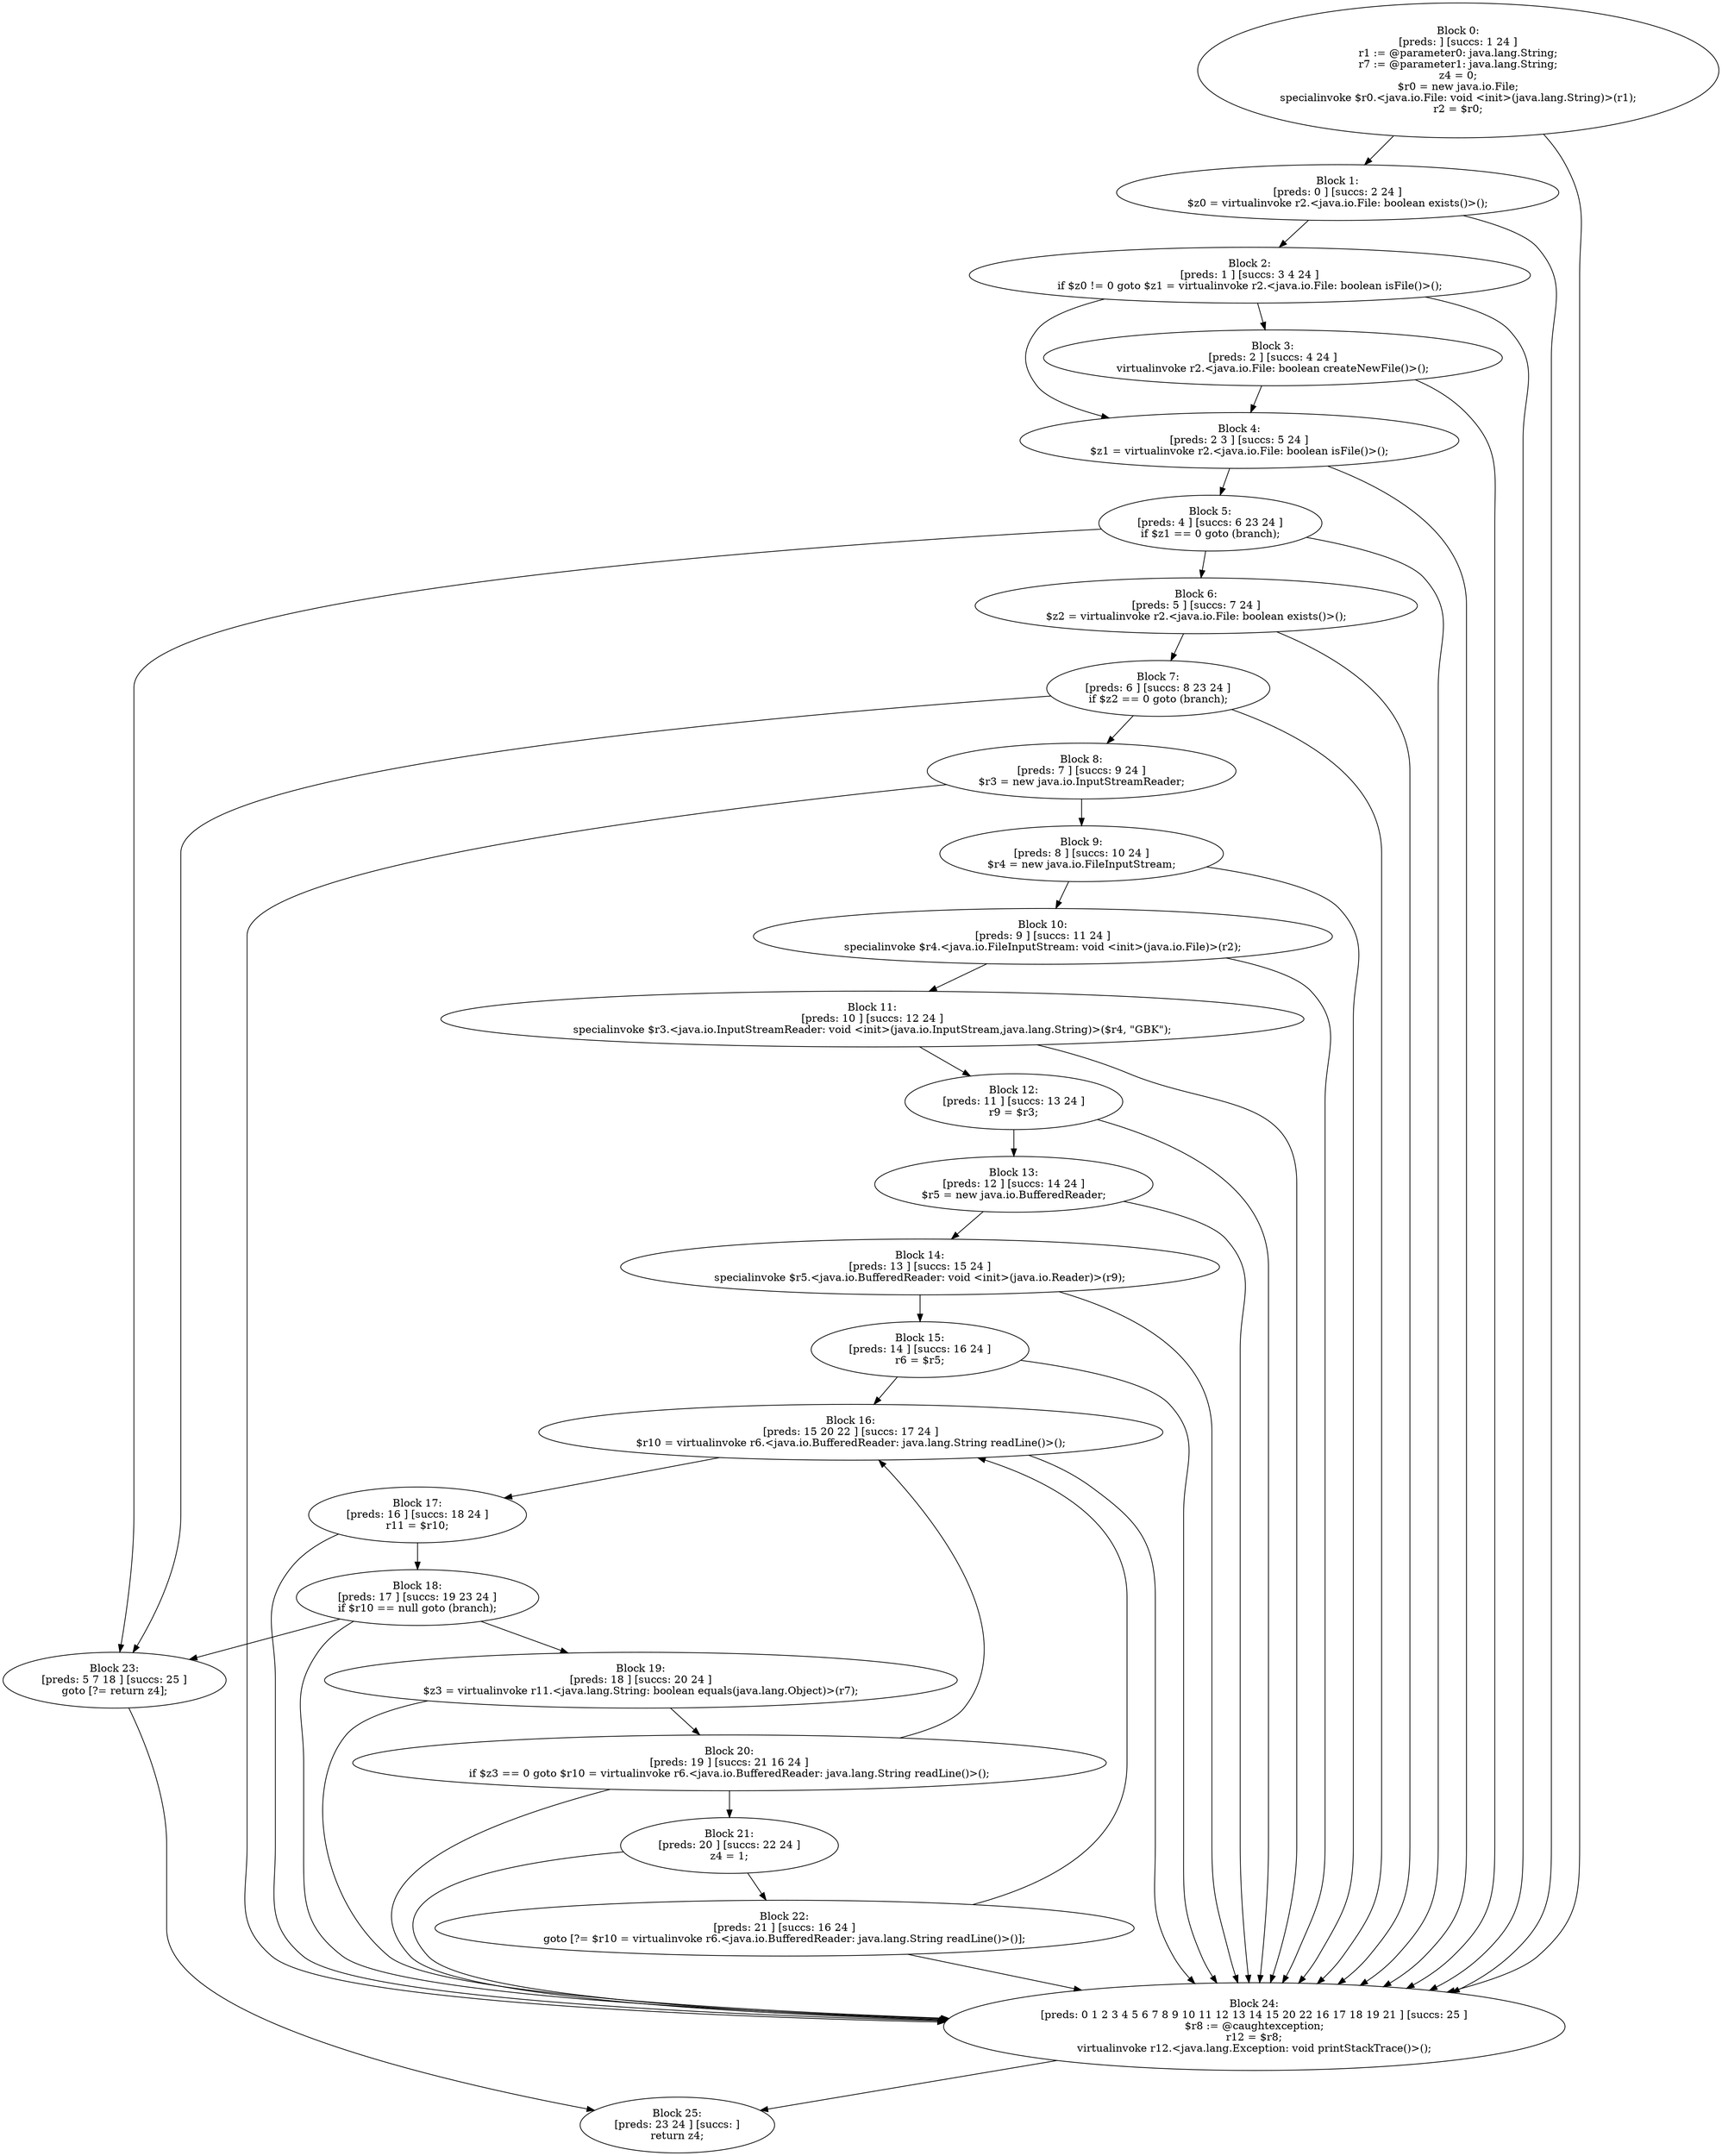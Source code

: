digraph "unitGraph" {
    "Block 0:
[preds: ] [succs: 1 24 ]
r1 := @parameter0: java.lang.String;
r7 := @parameter1: java.lang.String;
z4 = 0;
$r0 = new java.io.File;
specialinvoke $r0.<java.io.File: void <init>(java.lang.String)>(r1);
r2 = $r0;
"
    "Block 1:
[preds: 0 ] [succs: 2 24 ]
$z0 = virtualinvoke r2.<java.io.File: boolean exists()>();
"
    "Block 2:
[preds: 1 ] [succs: 3 4 24 ]
if $z0 != 0 goto $z1 = virtualinvoke r2.<java.io.File: boolean isFile()>();
"
    "Block 3:
[preds: 2 ] [succs: 4 24 ]
virtualinvoke r2.<java.io.File: boolean createNewFile()>();
"
    "Block 4:
[preds: 2 3 ] [succs: 5 24 ]
$z1 = virtualinvoke r2.<java.io.File: boolean isFile()>();
"
    "Block 5:
[preds: 4 ] [succs: 6 23 24 ]
if $z1 == 0 goto (branch);
"
    "Block 6:
[preds: 5 ] [succs: 7 24 ]
$z2 = virtualinvoke r2.<java.io.File: boolean exists()>();
"
    "Block 7:
[preds: 6 ] [succs: 8 23 24 ]
if $z2 == 0 goto (branch);
"
    "Block 8:
[preds: 7 ] [succs: 9 24 ]
$r3 = new java.io.InputStreamReader;
"
    "Block 9:
[preds: 8 ] [succs: 10 24 ]
$r4 = new java.io.FileInputStream;
"
    "Block 10:
[preds: 9 ] [succs: 11 24 ]
specialinvoke $r4.<java.io.FileInputStream: void <init>(java.io.File)>(r2);
"
    "Block 11:
[preds: 10 ] [succs: 12 24 ]
specialinvoke $r3.<java.io.InputStreamReader: void <init>(java.io.InputStream,java.lang.String)>($r4, \"GBK\");
"
    "Block 12:
[preds: 11 ] [succs: 13 24 ]
r9 = $r3;
"
    "Block 13:
[preds: 12 ] [succs: 14 24 ]
$r5 = new java.io.BufferedReader;
"
    "Block 14:
[preds: 13 ] [succs: 15 24 ]
specialinvoke $r5.<java.io.BufferedReader: void <init>(java.io.Reader)>(r9);
"
    "Block 15:
[preds: 14 ] [succs: 16 24 ]
r6 = $r5;
"
    "Block 16:
[preds: 15 20 22 ] [succs: 17 24 ]
$r10 = virtualinvoke r6.<java.io.BufferedReader: java.lang.String readLine()>();
"
    "Block 17:
[preds: 16 ] [succs: 18 24 ]
r11 = $r10;
"
    "Block 18:
[preds: 17 ] [succs: 19 23 24 ]
if $r10 == null goto (branch);
"
    "Block 19:
[preds: 18 ] [succs: 20 24 ]
$z3 = virtualinvoke r11.<java.lang.String: boolean equals(java.lang.Object)>(r7);
"
    "Block 20:
[preds: 19 ] [succs: 21 16 24 ]
if $z3 == 0 goto $r10 = virtualinvoke r6.<java.io.BufferedReader: java.lang.String readLine()>();
"
    "Block 21:
[preds: 20 ] [succs: 22 24 ]
z4 = 1;
"
    "Block 22:
[preds: 21 ] [succs: 16 24 ]
goto [?= $r10 = virtualinvoke r6.<java.io.BufferedReader: java.lang.String readLine()>()];
"
    "Block 23:
[preds: 5 7 18 ] [succs: 25 ]
goto [?= return z4];
"
    "Block 24:
[preds: 0 1 2 3 4 5 6 7 8 9 10 11 12 13 14 15 20 22 16 17 18 19 21 ] [succs: 25 ]
$r8 := @caughtexception;
r12 = $r8;
virtualinvoke r12.<java.lang.Exception: void printStackTrace()>();
"
    "Block 25:
[preds: 23 24 ] [succs: ]
return z4;
"
    "Block 0:
[preds: ] [succs: 1 24 ]
r1 := @parameter0: java.lang.String;
r7 := @parameter1: java.lang.String;
z4 = 0;
$r0 = new java.io.File;
specialinvoke $r0.<java.io.File: void <init>(java.lang.String)>(r1);
r2 = $r0;
"->"Block 1:
[preds: 0 ] [succs: 2 24 ]
$z0 = virtualinvoke r2.<java.io.File: boolean exists()>();
";
    "Block 0:
[preds: ] [succs: 1 24 ]
r1 := @parameter0: java.lang.String;
r7 := @parameter1: java.lang.String;
z4 = 0;
$r0 = new java.io.File;
specialinvoke $r0.<java.io.File: void <init>(java.lang.String)>(r1);
r2 = $r0;
"->"Block 24:
[preds: 0 1 2 3 4 5 6 7 8 9 10 11 12 13 14 15 20 22 16 17 18 19 21 ] [succs: 25 ]
$r8 := @caughtexception;
r12 = $r8;
virtualinvoke r12.<java.lang.Exception: void printStackTrace()>();
";
    "Block 1:
[preds: 0 ] [succs: 2 24 ]
$z0 = virtualinvoke r2.<java.io.File: boolean exists()>();
"->"Block 2:
[preds: 1 ] [succs: 3 4 24 ]
if $z0 != 0 goto $z1 = virtualinvoke r2.<java.io.File: boolean isFile()>();
";
    "Block 1:
[preds: 0 ] [succs: 2 24 ]
$z0 = virtualinvoke r2.<java.io.File: boolean exists()>();
"->"Block 24:
[preds: 0 1 2 3 4 5 6 7 8 9 10 11 12 13 14 15 20 22 16 17 18 19 21 ] [succs: 25 ]
$r8 := @caughtexception;
r12 = $r8;
virtualinvoke r12.<java.lang.Exception: void printStackTrace()>();
";
    "Block 2:
[preds: 1 ] [succs: 3 4 24 ]
if $z0 != 0 goto $z1 = virtualinvoke r2.<java.io.File: boolean isFile()>();
"->"Block 3:
[preds: 2 ] [succs: 4 24 ]
virtualinvoke r2.<java.io.File: boolean createNewFile()>();
";
    "Block 2:
[preds: 1 ] [succs: 3 4 24 ]
if $z0 != 0 goto $z1 = virtualinvoke r2.<java.io.File: boolean isFile()>();
"->"Block 4:
[preds: 2 3 ] [succs: 5 24 ]
$z1 = virtualinvoke r2.<java.io.File: boolean isFile()>();
";
    "Block 2:
[preds: 1 ] [succs: 3 4 24 ]
if $z0 != 0 goto $z1 = virtualinvoke r2.<java.io.File: boolean isFile()>();
"->"Block 24:
[preds: 0 1 2 3 4 5 6 7 8 9 10 11 12 13 14 15 20 22 16 17 18 19 21 ] [succs: 25 ]
$r8 := @caughtexception;
r12 = $r8;
virtualinvoke r12.<java.lang.Exception: void printStackTrace()>();
";
    "Block 3:
[preds: 2 ] [succs: 4 24 ]
virtualinvoke r2.<java.io.File: boolean createNewFile()>();
"->"Block 4:
[preds: 2 3 ] [succs: 5 24 ]
$z1 = virtualinvoke r2.<java.io.File: boolean isFile()>();
";
    "Block 3:
[preds: 2 ] [succs: 4 24 ]
virtualinvoke r2.<java.io.File: boolean createNewFile()>();
"->"Block 24:
[preds: 0 1 2 3 4 5 6 7 8 9 10 11 12 13 14 15 20 22 16 17 18 19 21 ] [succs: 25 ]
$r8 := @caughtexception;
r12 = $r8;
virtualinvoke r12.<java.lang.Exception: void printStackTrace()>();
";
    "Block 4:
[preds: 2 3 ] [succs: 5 24 ]
$z1 = virtualinvoke r2.<java.io.File: boolean isFile()>();
"->"Block 5:
[preds: 4 ] [succs: 6 23 24 ]
if $z1 == 0 goto (branch);
";
    "Block 4:
[preds: 2 3 ] [succs: 5 24 ]
$z1 = virtualinvoke r2.<java.io.File: boolean isFile()>();
"->"Block 24:
[preds: 0 1 2 3 4 5 6 7 8 9 10 11 12 13 14 15 20 22 16 17 18 19 21 ] [succs: 25 ]
$r8 := @caughtexception;
r12 = $r8;
virtualinvoke r12.<java.lang.Exception: void printStackTrace()>();
";
    "Block 5:
[preds: 4 ] [succs: 6 23 24 ]
if $z1 == 0 goto (branch);
"->"Block 6:
[preds: 5 ] [succs: 7 24 ]
$z2 = virtualinvoke r2.<java.io.File: boolean exists()>();
";
    "Block 5:
[preds: 4 ] [succs: 6 23 24 ]
if $z1 == 0 goto (branch);
"->"Block 23:
[preds: 5 7 18 ] [succs: 25 ]
goto [?= return z4];
";
    "Block 5:
[preds: 4 ] [succs: 6 23 24 ]
if $z1 == 0 goto (branch);
"->"Block 24:
[preds: 0 1 2 3 4 5 6 7 8 9 10 11 12 13 14 15 20 22 16 17 18 19 21 ] [succs: 25 ]
$r8 := @caughtexception;
r12 = $r8;
virtualinvoke r12.<java.lang.Exception: void printStackTrace()>();
";
    "Block 6:
[preds: 5 ] [succs: 7 24 ]
$z2 = virtualinvoke r2.<java.io.File: boolean exists()>();
"->"Block 7:
[preds: 6 ] [succs: 8 23 24 ]
if $z2 == 0 goto (branch);
";
    "Block 6:
[preds: 5 ] [succs: 7 24 ]
$z2 = virtualinvoke r2.<java.io.File: boolean exists()>();
"->"Block 24:
[preds: 0 1 2 3 4 5 6 7 8 9 10 11 12 13 14 15 20 22 16 17 18 19 21 ] [succs: 25 ]
$r8 := @caughtexception;
r12 = $r8;
virtualinvoke r12.<java.lang.Exception: void printStackTrace()>();
";
    "Block 7:
[preds: 6 ] [succs: 8 23 24 ]
if $z2 == 0 goto (branch);
"->"Block 8:
[preds: 7 ] [succs: 9 24 ]
$r3 = new java.io.InputStreamReader;
";
    "Block 7:
[preds: 6 ] [succs: 8 23 24 ]
if $z2 == 0 goto (branch);
"->"Block 23:
[preds: 5 7 18 ] [succs: 25 ]
goto [?= return z4];
";
    "Block 7:
[preds: 6 ] [succs: 8 23 24 ]
if $z2 == 0 goto (branch);
"->"Block 24:
[preds: 0 1 2 3 4 5 6 7 8 9 10 11 12 13 14 15 20 22 16 17 18 19 21 ] [succs: 25 ]
$r8 := @caughtexception;
r12 = $r8;
virtualinvoke r12.<java.lang.Exception: void printStackTrace()>();
";
    "Block 8:
[preds: 7 ] [succs: 9 24 ]
$r3 = new java.io.InputStreamReader;
"->"Block 9:
[preds: 8 ] [succs: 10 24 ]
$r4 = new java.io.FileInputStream;
";
    "Block 8:
[preds: 7 ] [succs: 9 24 ]
$r3 = new java.io.InputStreamReader;
"->"Block 24:
[preds: 0 1 2 3 4 5 6 7 8 9 10 11 12 13 14 15 20 22 16 17 18 19 21 ] [succs: 25 ]
$r8 := @caughtexception;
r12 = $r8;
virtualinvoke r12.<java.lang.Exception: void printStackTrace()>();
";
    "Block 9:
[preds: 8 ] [succs: 10 24 ]
$r4 = new java.io.FileInputStream;
"->"Block 10:
[preds: 9 ] [succs: 11 24 ]
specialinvoke $r4.<java.io.FileInputStream: void <init>(java.io.File)>(r2);
";
    "Block 9:
[preds: 8 ] [succs: 10 24 ]
$r4 = new java.io.FileInputStream;
"->"Block 24:
[preds: 0 1 2 3 4 5 6 7 8 9 10 11 12 13 14 15 20 22 16 17 18 19 21 ] [succs: 25 ]
$r8 := @caughtexception;
r12 = $r8;
virtualinvoke r12.<java.lang.Exception: void printStackTrace()>();
";
    "Block 10:
[preds: 9 ] [succs: 11 24 ]
specialinvoke $r4.<java.io.FileInputStream: void <init>(java.io.File)>(r2);
"->"Block 11:
[preds: 10 ] [succs: 12 24 ]
specialinvoke $r3.<java.io.InputStreamReader: void <init>(java.io.InputStream,java.lang.String)>($r4, \"GBK\");
";
    "Block 10:
[preds: 9 ] [succs: 11 24 ]
specialinvoke $r4.<java.io.FileInputStream: void <init>(java.io.File)>(r2);
"->"Block 24:
[preds: 0 1 2 3 4 5 6 7 8 9 10 11 12 13 14 15 20 22 16 17 18 19 21 ] [succs: 25 ]
$r8 := @caughtexception;
r12 = $r8;
virtualinvoke r12.<java.lang.Exception: void printStackTrace()>();
";
    "Block 11:
[preds: 10 ] [succs: 12 24 ]
specialinvoke $r3.<java.io.InputStreamReader: void <init>(java.io.InputStream,java.lang.String)>($r4, \"GBK\");
"->"Block 12:
[preds: 11 ] [succs: 13 24 ]
r9 = $r3;
";
    "Block 11:
[preds: 10 ] [succs: 12 24 ]
specialinvoke $r3.<java.io.InputStreamReader: void <init>(java.io.InputStream,java.lang.String)>($r4, \"GBK\");
"->"Block 24:
[preds: 0 1 2 3 4 5 6 7 8 9 10 11 12 13 14 15 20 22 16 17 18 19 21 ] [succs: 25 ]
$r8 := @caughtexception;
r12 = $r8;
virtualinvoke r12.<java.lang.Exception: void printStackTrace()>();
";
    "Block 12:
[preds: 11 ] [succs: 13 24 ]
r9 = $r3;
"->"Block 13:
[preds: 12 ] [succs: 14 24 ]
$r5 = new java.io.BufferedReader;
";
    "Block 12:
[preds: 11 ] [succs: 13 24 ]
r9 = $r3;
"->"Block 24:
[preds: 0 1 2 3 4 5 6 7 8 9 10 11 12 13 14 15 20 22 16 17 18 19 21 ] [succs: 25 ]
$r8 := @caughtexception;
r12 = $r8;
virtualinvoke r12.<java.lang.Exception: void printStackTrace()>();
";
    "Block 13:
[preds: 12 ] [succs: 14 24 ]
$r5 = new java.io.BufferedReader;
"->"Block 14:
[preds: 13 ] [succs: 15 24 ]
specialinvoke $r5.<java.io.BufferedReader: void <init>(java.io.Reader)>(r9);
";
    "Block 13:
[preds: 12 ] [succs: 14 24 ]
$r5 = new java.io.BufferedReader;
"->"Block 24:
[preds: 0 1 2 3 4 5 6 7 8 9 10 11 12 13 14 15 20 22 16 17 18 19 21 ] [succs: 25 ]
$r8 := @caughtexception;
r12 = $r8;
virtualinvoke r12.<java.lang.Exception: void printStackTrace()>();
";
    "Block 14:
[preds: 13 ] [succs: 15 24 ]
specialinvoke $r5.<java.io.BufferedReader: void <init>(java.io.Reader)>(r9);
"->"Block 15:
[preds: 14 ] [succs: 16 24 ]
r6 = $r5;
";
    "Block 14:
[preds: 13 ] [succs: 15 24 ]
specialinvoke $r5.<java.io.BufferedReader: void <init>(java.io.Reader)>(r9);
"->"Block 24:
[preds: 0 1 2 3 4 5 6 7 8 9 10 11 12 13 14 15 20 22 16 17 18 19 21 ] [succs: 25 ]
$r8 := @caughtexception;
r12 = $r8;
virtualinvoke r12.<java.lang.Exception: void printStackTrace()>();
";
    "Block 15:
[preds: 14 ] [succs: 16 24 ]
r6 = $r5;
"->"Block 16:
[preds: 15 20 22 ] [succs: 17 24 ]
$r10 = virtualinvoke r6.<java.io.BufferedReader: java.lang.String readLine()>();
";
    "Block 15:
[preds: 14 ] [succs: 16 24 ]
r6 = $r5;
"->"Block 24:
[preds: 0 1 2 3 4 5 6 7 8 9 10 11 12 13 14 15 20 22 16 17 18 19 21 ] [succs: 25 ]
$r8 := @caughtexception;
r12 = $r8;
virtualinvoke r12.<java.lang.Exception: void printStackTrace()>();
";
    "Block 16:
[preds: 15 20 22 ] [succs: 17 24 ]
$r10 = virtualinvoke r6.<java.io.BufferedReader: java.lang.String readLine()>();
"->"Block 17:
[preds: 16 ] [succs: 18 24 ]
r11 = $r10;
";
    "Block 16:
[preds: 15 20 22 ] [succs: 17 24 ]
$r10 = virtualinvoke r6.<java.io.BufferedReader: java.lang.String readLine()>();
"->"Block 24:
[preds: 0 1 2 3 4 5 6 7 8 9 10 11 12 13 14 15 20 22 16 17 18 19 21 ] [succs: 25 ]
$r8 := @caughtexception;
r12 = $r8;
virtualinvoke r12.<java.lang.Exception: void printStackTrace()>();
";
    "Block 17:
[preds: 16 ] [succs: 18 24 ]
r11 = $r10;
"->"Block 18:
[preds: 17 ] [succs: 19 23 24 ]
if $r10 == null goto (branch);
";
    "Block 17:
[preds: 16 ] [succs: 18 24 ]
r11 = $r10;
"->"Block 24:
[preds: 0 1 2 3 4 5 6 7 8 9 10 11 12 13 14 15 20 22 16 17 18 19 21 ] [succs: 25 ]
$r8 := @caughtexception;
r12 = $r8;
virtualinvoke r12.<java.lang.Exception: void printStackTrace()>();
";
    "Block 18:
[preds: 17 ] [succs: 19 23 24 ]
if $r10 == null goto (branch);
"->"Block 19:
[preds: 18 ] [succs: 20 24 ]
$z3 = virtualinvoke r11.<java.lang.String: boolean equals(java.lang.Object)>(r7);
";
    "Block 18:
[preds: 17 ] [succs: 19 23 24 ]
if $r10 == null goto (branch);
"->"Block 23:
[preds: 5 7 18 ] [succs: 25 ]
goto [?= return z4];
";
    "Block 18:
[preds: 17 ] [succs: 19 23 24 ]
if $r10 == null goto (branch);
"->"Block 24:
[preds: 0 1 2 3 4 5 6 7 8 9 10 11 12 13 14 15 20 22 16 17 18 19 21 ] [succs: 25 ]
$r8 := @caughtexception;
r12 = $r8;
virtualinvoke r12.<java.lang.Exception: void printStackTrace()>();
";
    "Block 19:
[preds: 18 ] [succs: 20 24 ]
$z3 = virtualinvoke r11.<java.lang.String: boolean equals(java.lang.Object)>(r7);
"->"Block 20:
[preds: 19 ] [succs: 21 16 24 ]
if $z3 == 0 goto $r10 = virtualinvoke r6.<java.io.BufferedReader: java.lang.String readLine()>();
";
    "Block 19:
[preds: 18 ] [succs: 20 24 ]
$z3 = virtualinvoke r11.<java.lang.String: boolean equals(java.lang.Object)>(r7);
"->"Block 24:
[preds: 0 1 2 3 4 5 6 7 8 9 10 11 12 13 14 15 20 22 16 17 18 19 21 ] [succs: 25 ]
$r8 := @caughtexception;
r12 = $r8;
virtualinvoke r12.<java.lang.Exception: void printStackTrace()>();
";
    "Block 20:
[preds: 19 ] [succs: 21 16 24 ]
if $z3 == 0 goto $r10 = virtualinvoke r6.<java.io.BufferedReader: java.lang.String readLine()>();
"->"Block 21:
[preds: 20 ] [succs: 22 24 ]
z4 = 1;
";
    "Block 20:
[preds: 19 ] [succs: 21 16 24 ]
if $z3 == 0 goto $r10 = virtualinvoke r6.<java.io.BufferedReader: java.lang.String readLine()>();
"->"Block 16:
[preds: 15 20 22 ] [succs: 17 24 ]
$r10 = virtualinvoke r6.<java.io.BufferedReader: java.lang.String readLine()>();
";
    "Block 20:
[preds: 19 ] [succs: 21 16 24 ]
if $z3 == 0 goto $r10 = virtualinvoke r6.<java.io.BufferedReader: java.lang.String readLine()>();
"->"Block 24:
[preds: 0 1 2 3 4 5 6 7 8 9 10 11 12 13 14 15 20 22 16 17 18 19 21 ] [succs: 25 ]
$r8 := @caughtexception;
r12 = $r8;
virtualinvoke r12.<java.lang.Exception: void printStackTrace()>();
";
    "Block 21:
[preds: 20 ] [succs: 22 24 ]
z4 = 1;
"->"Block 22:
[preds: 21 ] [succs: 16 24 ]
goto [?= $r10 = virtualinvoke r6.<java.io.BufferedReader: java.lang.String readLine()>()];
";
    "Block 21:
[preds: 20 ] [succs: 22 24 ]
z4 = 1;
"->"Block 24:
[preds: 0 1 2 3 4 5 6 7 8 9 10 11 12 13 14 15 20 22 16 17 18 19 21 ] [succs: 25 ]
$r8 := @caughtexception;
r12 = $r8;
virtualinvoke r12.<java.lang.Exception: void printStackTrace()>();
";
    "Block 22:
[preds: 21 ] [succs: 16 24 ]
goto [?= $r10 = virtualinvoke r6.<java.io.BufferedReader: java.lang.String readLine()>()];
"->"Block 16:
[preds: 15 20 22 ] [succs: 17 24 ]
$r10 = virtualinvoke r6.<java.io.BufferedReader: java.lang.String readLine()>();
";
    "Block 22:
[preds: 21 ] [succs: 16 24 ]
goto [?= $r10 = virtualinvoke r6.<java.io.BufferedReader: java.lang.String readLine()>()];
"->"Block 24:
[preds: 0 1 2 3 4 5 6 7 8 9 10 11 12 13 14 15 20 22 16 17 18 19 21 ] [succs: 25 ]
$r8 := @caughtexception;
r12 = $r8;
virtualinvoke r12.<java.lang.Exception: void printStackTrace()>();
";
    "Block 23:
[preds: 5 7 18 ] [succs: 25 ]
goto [?= return z4];
"->"Block 25:
[preds: 23 24 ] [succs: ]
return z4;
";
    "Block 24:
[preds: 0 1 2 3 4 5 6 7 8 9 10 11 12 13 14 15 20 22 16 17 18 19 21 ] [succs: 25 ]
$r8 := @caughtexception;
r12 = $r8;
virtualinvoke r12.<java.lang.Exception: void printStackTrace()>();
"->"Block 25:
[preds: 23 24 ] [succs: ]
return z4;
";
}
